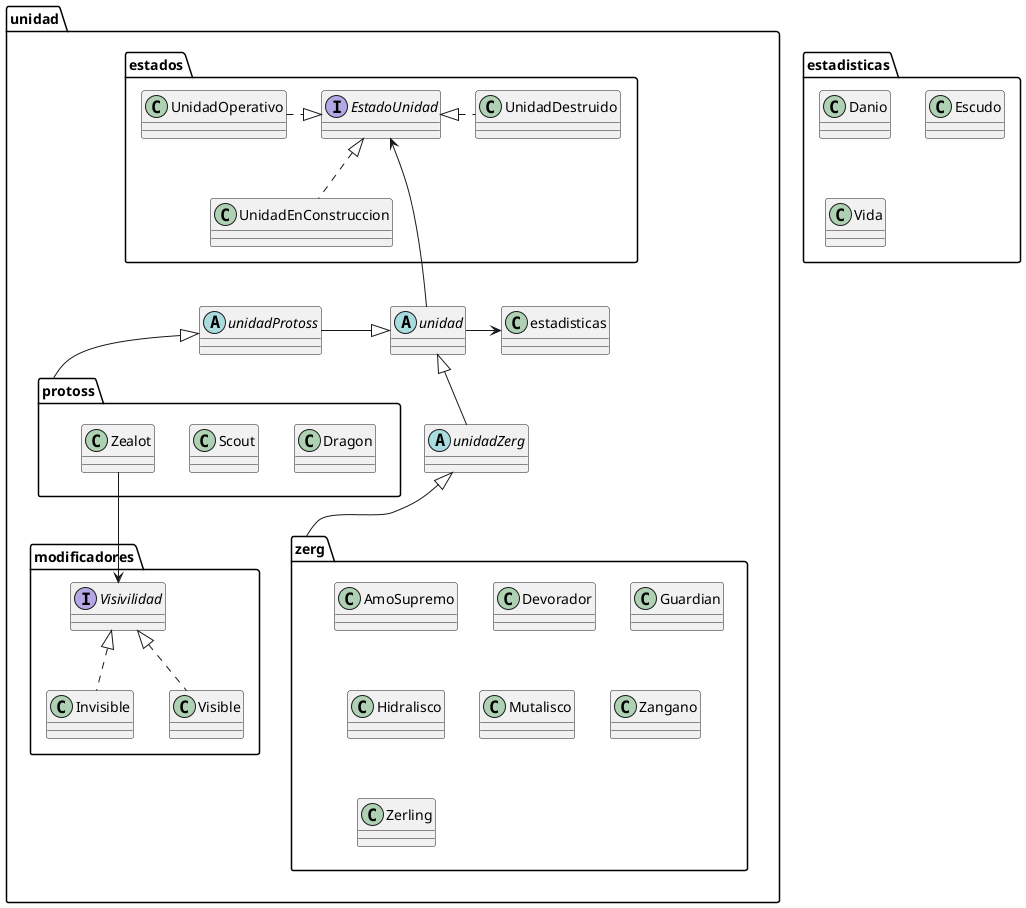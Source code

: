 @startuml
package unidad {
package estados {
interface EstadoUnidad
class UnidadDestruido
class UnidadEnConstruccion

class UnidadOperativo

EstadoUnidad <|.left UnidadOperativo
EstadoUnidad <|. UnidadDestruido
EstadoUnidad <|.. UnidadEnConstruccion
}
package zerg {
class AmoSupremo
class Devorador
class Guardian
class Hidralisco
class Mutalisco
class Zangano
class Zerling
}
package protoss{
class Dragon
class Scout
class Zealot
}


abstract unidad
abstract unidadZerg
abstract unidadProtoss
EstadoUnidad <-down-- unidad
unidad -right> estadisticas
unidad <|-left- unidadProtoss
unidad <|-down- unidadZerg
unidadProtoss <|-- protoss
unidadZerg <|-- zerg
package modificadores{
interface Visivilidad
class Invisible
class Visible
}
Zealot --> Visivilidad
Visivilidad <|..Visible
Visivilidad <|..Invisible
}

package estadisticas {
class Danio
class Escudo
class Vida

}

'package unidades {
'package estadoUnidad{}
'package modificadores{}
'package UnidadProtoss{}
'package UnidadZerg{}
'abstract Unidad
'abstract UnidadZerg
'abstract UnidadProtoss
'}
@enduml